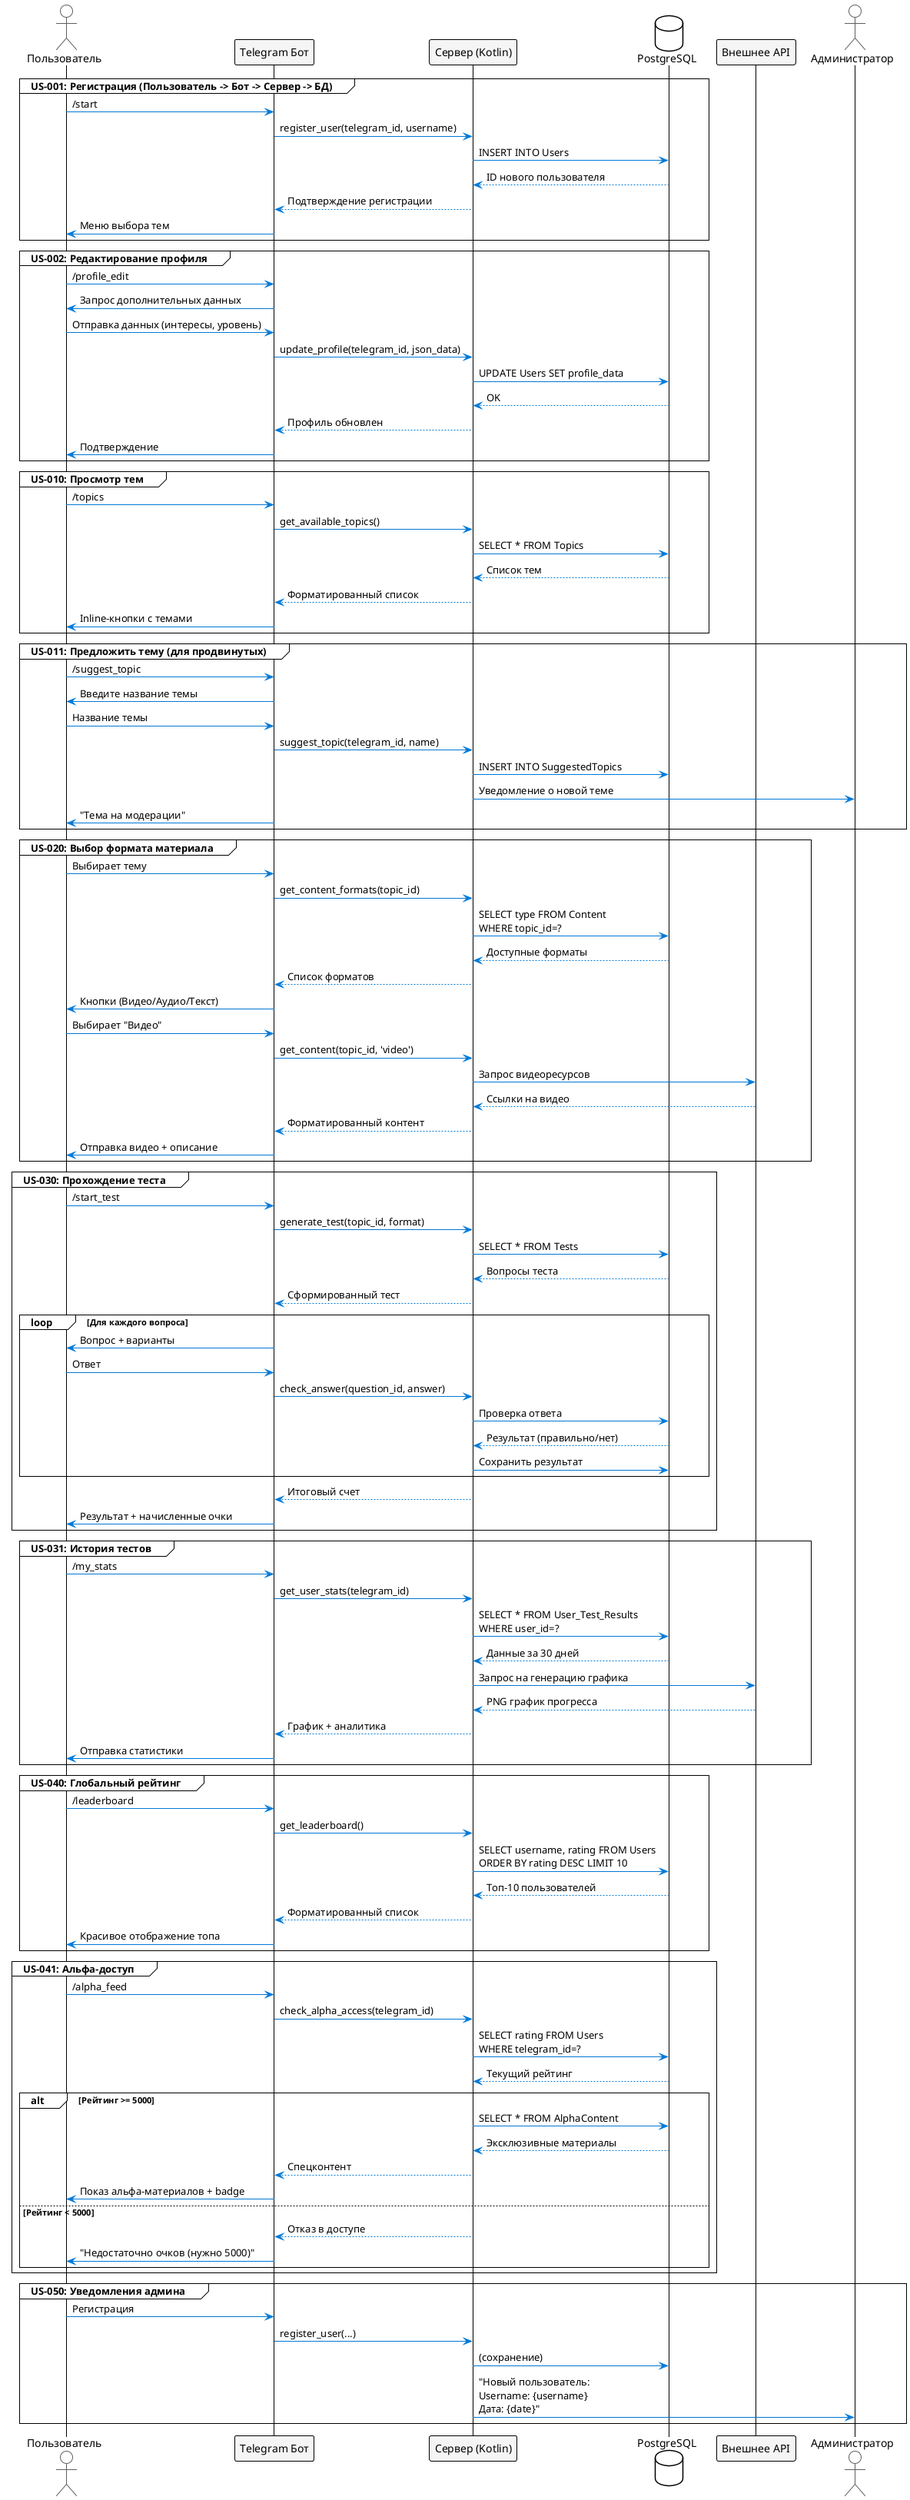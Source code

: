 @startuml Общая архитектура системы
!theme plain
skinparam {
  ArrowColor #0078D7
  ActorBorderColor #5F5F5F
  ParticipantBackgroundColor #F5F5F5
  SequenceMessageAlignment reverse
}

actor Пользователь
participant "Telegram Бот" as Bot
participant "Сервер (Kotlin)" as Server
database "PostgreSQL" as DB
participant "Внешнее API" as API
actor "Администратор" as Admin

' ===== Группа регистрации =====
group US-001: Регистрация (Пользователь -> Бот -> Сервер -> БД)
  Пользователь -> Bot: /start
  Bot -> Server: register_user(telegram_id, username)
  Server -> DB: INSERT INTO Users
  DB --> Server: ID нового пользователя
  Server --> Bot: Подтверждение регистрации
  Bot -> Пользователь: Меню выбора тем
end

group US-002: Редактирование профиля
  Пользователь -> Bot: /profile_edit
  Bot -> Пользователь: Запрос дополнительных данных
  Пользователь -> Bot: Отправка данных (интересы, уровень)
  Bot -> Server: update_profile(telegram_id, json_data)
  Server -> DB: UPDATE Users SET profile_data
  DB --> Server: OK
  Server --> Bot: Профиль обновлен
  Bot -> Пользователь: Подтверждение
end

' ===== Группа работы с темами =====
group US-010: Просмотр тем
  Пользователь -> Bot: /topics
  Bot -> Server: get_available_topics()
  Server -> DB: SELECT * FROM Topics
  DB --> Server: Список тем
  Server --> Bot: Форматированный список
  Bot -> Пользователь: Inline-кнопки с темами
end

group US-011: Предложить тему (для продвинутых)
  Пользователь -> Bot: /suggest_topic
  Bot -> Пользователь: Введите название темы
  Пользователь -> Bot: Название темы
  Bot -> Server: suggest_topic(telegram_id, name)
  Server -> DB: INSERT INTO SuggestedTopics
  Server -> Admin: Уведомление о новой теме
  Bot -> Пользователь: "Тема на модерации"
end

' ===== Группа контента =====
group US-020: Выбор формата материала
  Пользователь -> Bot: Выбирает тему
  Bot -> Server: get_content_formats(topic_id)
  Server -> DB: SELECT type FROM Content\nWHERE topic_id=?
  DB --> Server: Доступные форматы
  Server --> Bot: Список форматов
  Bot -> Пользователь: Кнопки (Видео/Аудио/Текст)

  Пользователь -> Bot: Выбирает "Видео"
  Bot -> Server: get_content(topic_id, 'video')
  Server -> API: Запрос видеоресурсов
  API --> Server: Ссылки на видео
  Server --> Bot: Форматированный контент
  Bot -> Пользователь: Отправка видео + описание
end

' ===== Группа тестирования =====
group US-030: Прохождение теста
  Пользователь -> Bot: /start_test
  Bot -> Server: generate_test(topic_id, format)
  Server -> DB: SELECT * FROM Tests
  DB --> Server: Вопросы теста
  Server --> Bot: Сформированный тест
  loop Для каждого вопроса
    Bot -> Пользователь: Вопрос + варианты
    Пользователь -> Bot: Ответ
    Bot -> Server: check_answer(question_id, answer)
    Server -> DB: Проверка ответа
    DB --> Server: Результат (правильно/нет)
    Server -> DB: Сохранить результат
  end
  Server --> Bot: Итоговый счет
  Bot -> Пользователь: Результат + начисленные очки
end

group US-031: История тестов
  Пользователь -> Bot: /my_stats
  Bot -> Server: get_user_stats(telegram_id)
  Server -> DB: SELECT * FROM User_Test_Results\nWHERE user_id=?
  DB --> Server: Данные за 30 дней
  Server -> API: Запрос на генерацию графика
  API --> Server: PNG график прогресса
  Server --> Bot: График + аналитика
  Bot -> Пользователь: Отправка статистики
end

' ===== Группа рейтингов =====
group US-040: Глобальный рейтинг
  Пользователь -> Bot: /leaderboard
  Bot -> Server: get_leaderboard()
  Server -> DB: SELECT username, rating FROM Users\nORDER BY rating DESC LIMIT 10
  DB --> Server: Топ-10 пользователей
  Server --> Bot: Форматированный список
  Bot -> Пользователь: Красивое отображение топа
end

group US-041: Альфа-доступ
  Пользователь -> Bot: /alpha_feed
  Bot -> Server: check_alpha_access(telegram_id)
  Server -> DB: SELECT rating FROM Users\nWHERE telegram_id=?
  DB --> Server: Текущий рейтинг
  alt Рейтинг >= 5000
    Server -> DB: SELECT * FROM AlphaContent
    DB --> Server: Эксклюзивные материалы
    Server --> Bot: Спецконтент
    Bot -> Пользователь: Показ альфа-материалов + badge
  else Рейтинг < 5000
    Server --> Bot: Отказ в доступе
    Bot -> Пользователь: "Недостаточно очков (нужно 5000)"
  end
end

' ===== Администрирование =====
group US-050: Уведомления админа
  Пользователь -> Bot: Регистрация
  Bot -> Server: register_user(...)
  Server -> DB: (сохранение)
  Server -> Admin: "Новый пользователь:\nUsername: {username}\nДата: {date}"
end

@enduml